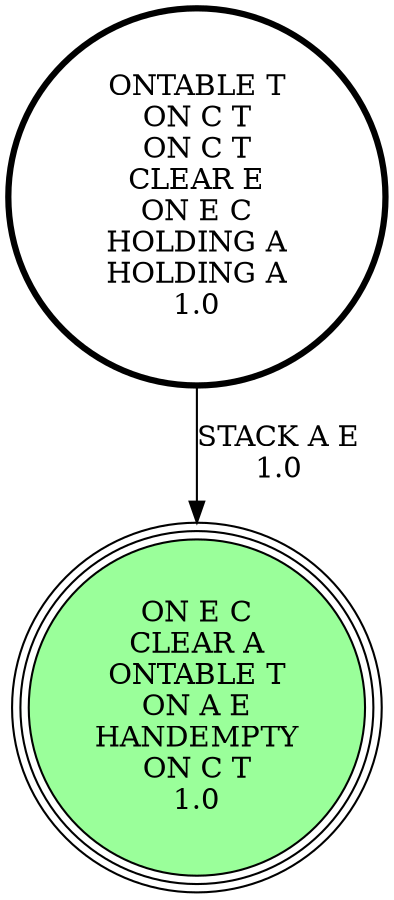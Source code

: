 digraph {
"ONTABLE T\nON C T\nON C T\nCLEAR E\nON E C\nHOLDING A\nHOLDING A\n1.0\n" -> "ON E C\nCLEAR A\nONTABLE T\nON A E\nHANDEMPTY\nON C T\n1.0\n"[label="STACK A E\n1.0\n"];
"ON E C\nCLEAR A\nONTABLE T\nON A E\nHANDEMPTY\nON C T\n1.0\n" [shape=circle, style=filled, fillcolor=palegreen1, peripheries=3];
"ON E C\nCLEAR A\nONTABLE T\nON A E\nHANDEMPTY\nON C T\n1.0\n" [shape=circle, style=filled, fillcolor=palegreen1, peripheries=3];
"ONTABLE T\nON C T\nON C T\nCLEAR E\nON E C\nHOLDING A\nHOLDING A\n1.0\n" [shape=circle, penwidth=3];
}
